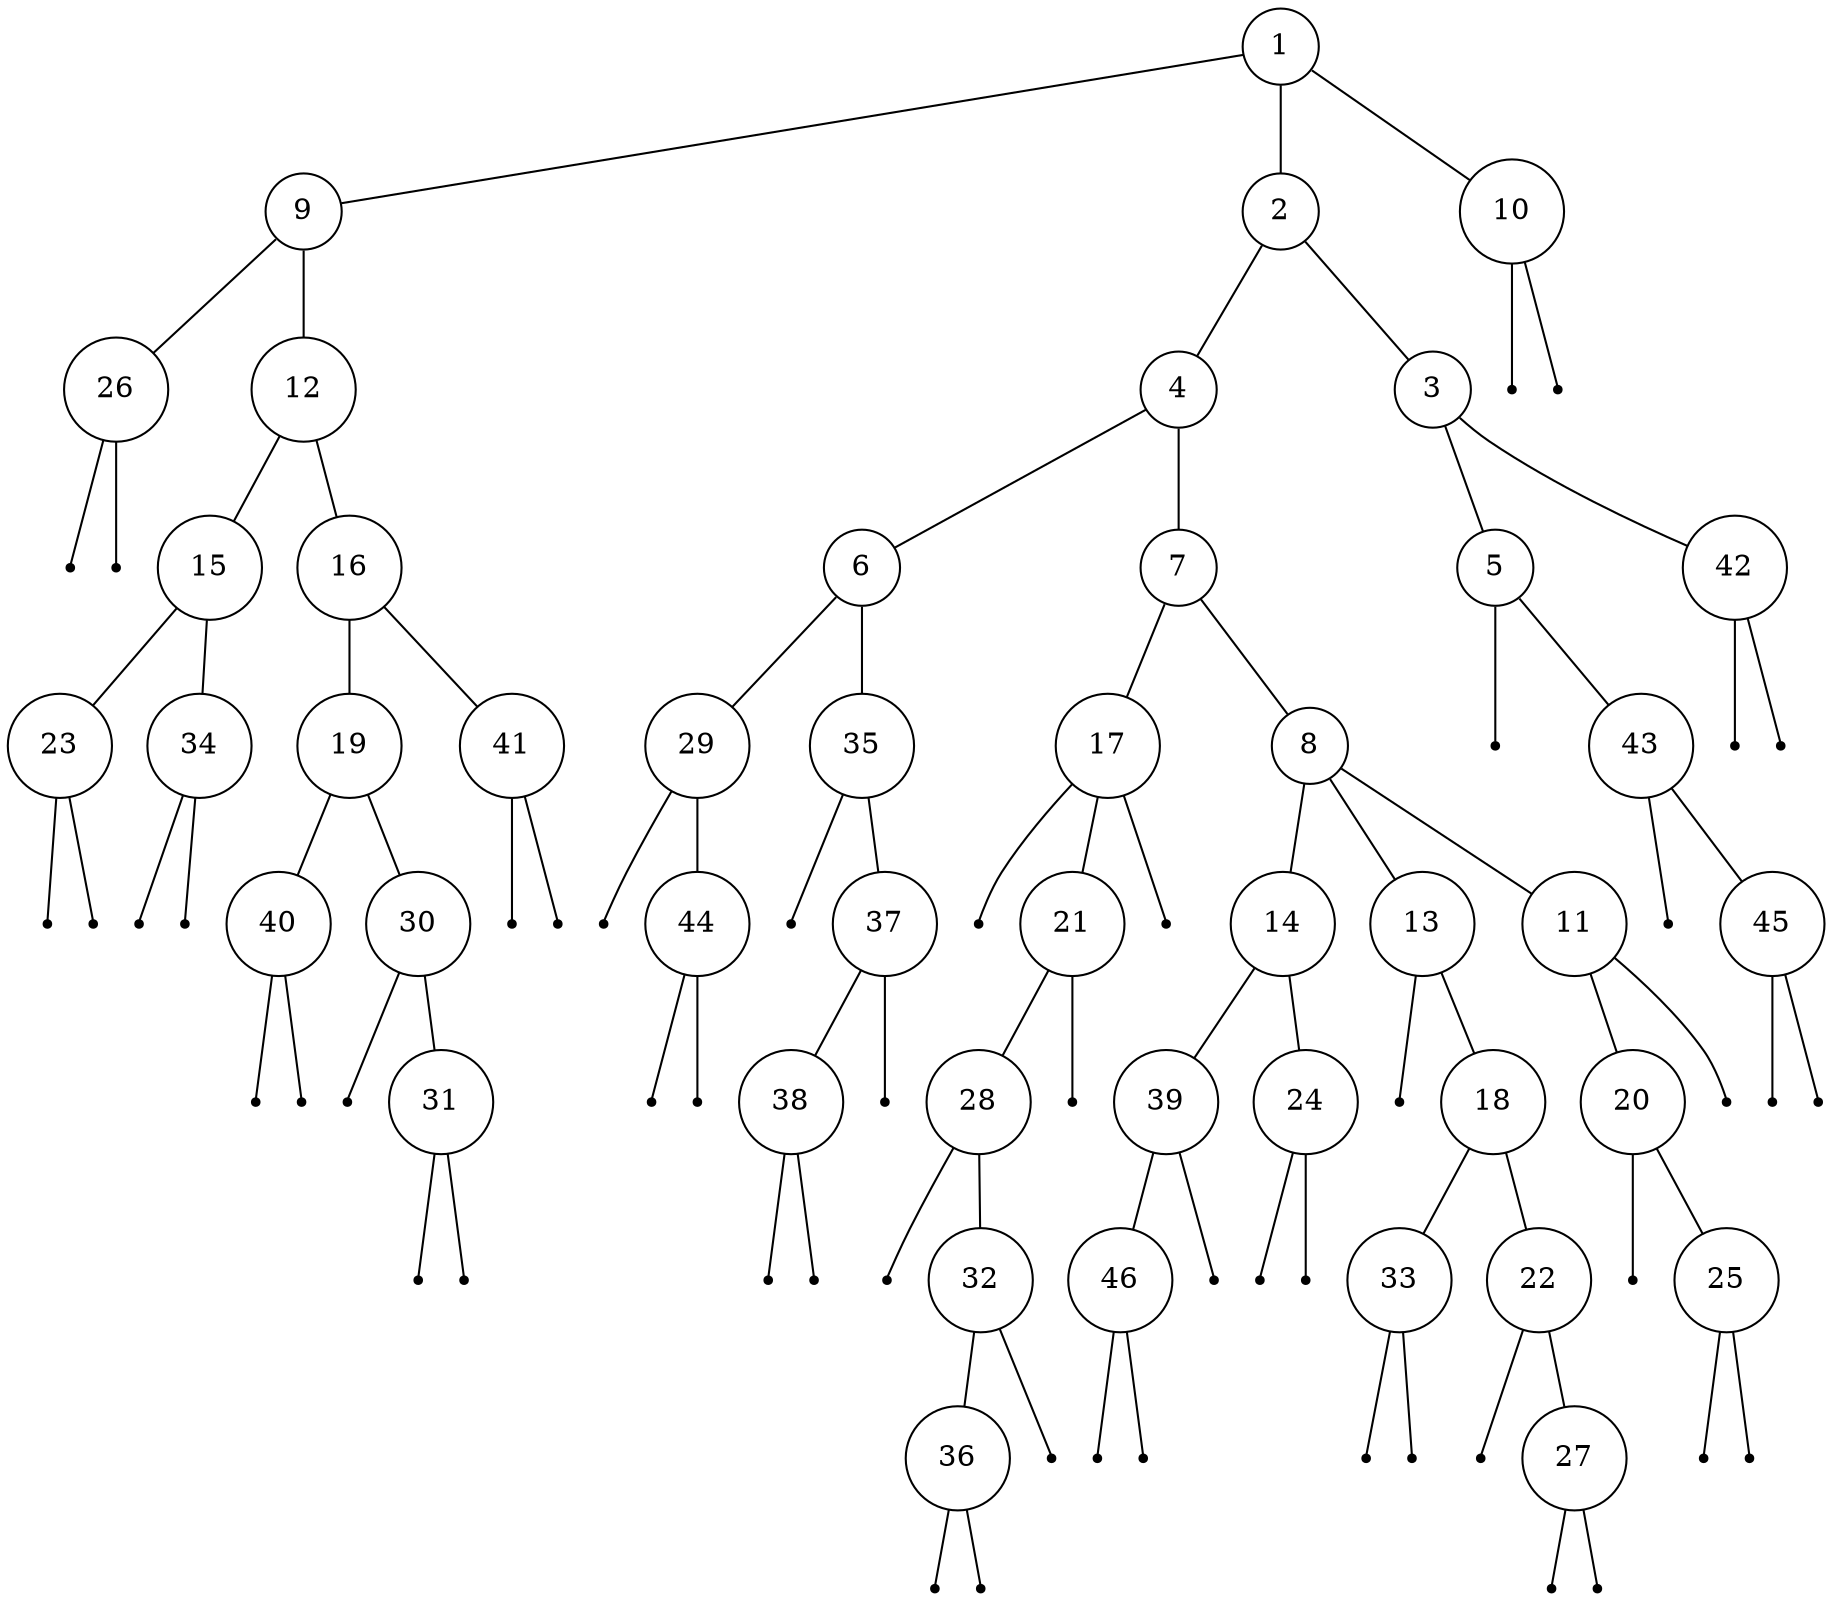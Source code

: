 digraph {
  edge [arrowhead = none, arrowtail=none];
treeimplementationSchroderTreeImpl7d4991ad [label="1", shape=circle, width=0.1];
treeimplementationSchroderTreeImpl7d4991ad -> treeimplementationSchroderTreeImpl28d93b30;
treeimplementationSchroderTreeImpl7d4991ad -> treeimplementationSchroderTreeImpl1b6d3586;
treeimplementationSchroderTreeImpl7d4991ad -> treeimplementationSchroderTreeImpl4554617c;
treeimplementationSchroderTreeImpl28d93b30 [label="9", shape=circle, width=0.1];
treeimplementationSchroderTreeImpl28d93b30 -> treeimplementationSchroderTreeImpl74a14482;
treeimplementationSchroderTreeImpl28d93b30 -> treeimplementationSchroderTreeImpl1540e19d;
treeimplementationSchroderTreeImpl74a14482 [label="26", shape=circle, width=0.1];
treeimplementationSchroderTreeImpl74a14482 -> treeimplementationSchroderTreeImpl677327b6;
treeimplementationSchroderTreeImpl74a14482 -> treeimplementationSchroderTreeImpl14ae5a5;
treeimplementationSchroderTreeImpl677327b6 [label="", shape=point];
treeimplementationSchroderTreeImpl14ae5a5 [label="", shape=point];
treeimplementationSchroderTreeImpl1540e19d [label="12", shape=circle, width=0.1];
treeimplementationSchroderTreeImpl1540e19d -> treeimplementationSchroderTreeImpl7f31245a;
treeimplementationSchroderTreeImpl1540e19d -> treeimplementationSchroderTreeImpl6d6f6e28;
treeimplementationSchroderTreeImpl7f31245a [label="15", shape=circle, width=0.1];
treeimplementationSchroderTreeImpl7f31245a -> treeimplementationSchroderTreeImpl135fbaa4;
treeimplementationSchroderTreeImpl7f31245a -> treeimplementationSchroderTreeImpl45ee12a7;
treeimplementationSchroderTreeImpl135fbaa4 [label="23", shape=circle, width=0.1];
treeimplementationSchroderTreeImpl135fbaa4 -> treeimplementationSchroderTreeImpl330bedb4;
treeimplementationSchroderTreeImpl135fbaa4 -> treeimplementationSchroderTreeImpl2503dbd3;
treeimplementationSchroderTreeImpl330bedb4 [label="", shape=point];
treeimplementationSchroderTreeImpl2503dbd3 [label="", shape=point];
treeimplementationSchroderTreeImpl45ee12a7 [label="34", shape=circle, width=0.1];
treeimplementationSchroderTreeImpl45ee12a7 -> treeimplementationSchroderTreeImpl4b67cf4d;
treeimplementationSchroderTreeImpl45ee12a7 -> treeimplementationSchroderTreeImpl7ea987ac;
treeimplementationSchroderTreeImpl4b67cf4d [label="", shape=point];
treeimplementationSchroderTreeImpl7ea987ac [label="", shape=point];
treeimplementationSchroderTreeImpl6d6f6e28 [label="16", shape=circle, width=0.1];
treeimplementationSchroderTreeImpl6d6f6e28 -> treeimplementationSchroderTreeImpl12a3a380;
treeimplementationSchroderTreeImpl6d6f6e28 -> treeimplementationSchroderTreeImpl29453f44;
treeimplementationSchroderTreeImpl12a3a380 [label="19", shape=circle, width=0.1];
treeimplementationSchroderTreeImpl12a3a380 -> treeimplementationSchroderTreeImpl5cad8086;
treeimplementationSchroderTreeImpl12a3a380 -> treeimplementationSchroderTreeImpl6e0be858;
treeimplementationSchroderTreeImpl5cad8086 [label="40", shape=circle, width=0.1];
treeimplementationSchroderTreeImpl5cad8086 -> treeimplementationSchroderTreeImpl61bbe9ba;
treeimplementationSchroderTreeImpl5cad8086 -> treeimplementationSchroderTreeImpl610455d6;
treeimplementationSchroderTreeImpl61bbe9ba [label="", shape=point];
treeimplementationSchroderTreeImpl610455d6 [label="", shape=point];
treeimplementationSchroderTreeImpl6e0be858 [label="30", shape=circle, width=0.1];
treeimplementationSchroderTreeImpl6e0be858 -> treeimplementationSchroderTreeImpl511d50c0;
treeimplementationSchroderTreeImpl6e0be858 -> treeimplementationSchroderTreeImpl60e53b93;
treeimplementationSchroderTreeImpl511d50c0 [label="", shape=point];
treeimplementationSchroderTreeImpl60e53b93 [label="31", shape=circle, width=0.1];
treeimplementationSchroderTreeImpl60e53b93 -> treeimplementationSchroderTreeImpl5e2de80c;
treeimplementationSchroderTreeImpl60e53b93 -> treeimplementationSchroderTreeImpl1d44bcfa;
treeimplementationSchroderTreeImpl5e2de80c [label="", shape=point];
treeimplementationSchroderTreeImpl1d44bcfa [label="", shape=point];
treeimplementationSchroderTreeImpl29453f44 [label="41", shape=circle, width=0.1];
treeimplementationSchroderTreeImpl29453f44 -> treeimplementationSchroderTreeImpl266474c2;
treeimplementationSchroderTreeImpl29453f44 -> treeimplementationSchroderTreeImpl6f94fa3e;
treeimplementationSchroderTreeImpl266474c2 [label="", shape=point];
treeimplementationSchroderTreeImpl6f94fa3e [label="", shape=point];
treeimplementationSchroderTreeImpl1b6d3586 [label="2", shape=circle, width=0.1];
treeimplementationSchroderTreeImpl1b6d3586 -> treeimplementationSchroderTreeImpl5e481248;
treeimplementationSchroderTreeImpl1b6d3586 -> treeimplementationSchroderTreeImpl66d3c617;
treeimplementationSchroderTreeImpl5e481248 [label="4", shape=circle, width=0.1];
treeimplementationSchroderTreeImpl5e481248 -> treeimplementationSchroderTreeImpl63947c6b;
treeimplementationSchroderTreeImpl5e481248 -> treeimplementationSchroderTreeImpl2b193f2d;
treeimplementationSchroderTreeImpl63947c6b [label="6", shape=circle, width=0.1];
treeimplementationSchroderTreeImpl63947c6b -> treeimplementationSchroderTreeImpl355da254;
treeimplementationSchroderTreeImpl63947c6b -> treeimplementationSchroderTreeImpl4dc63996;
treeimplementationSchroderTreeImpl355da254 [label="29", shape=circle, width=0.1];
treeimplementationSchroderTreeImpl355da254 -> treeimplementationSchroderTreeImpld716361;
treeimplementationSchroderTreeImpl355da254 -> treeimplementationSchroderTreeImpl6ff3c5b5;
treeimplementationSchroderTreeImpld716361 [label="", shape=point];
treeimplementationSchroderTreeImpl6ff3c5b5 [label="44", shape=circle, width=0.1];
treeimplementationSchroderTreeImpl6ff3c5b5 -> treeimplementationSchroderTreeImpl3764951d;
treeimplementationSchroderTreeImpl6ff3c5b5 -> treeimplementationSchroderTreeImpl4b1210ee;
treeimplementationSchroderTreeImpl3764951d [label="", shape=point];
treeimplementationSchroderTreeImpl4b1210ee [label="", shape=point];
treeimplementationSchroderTreeImpl4dc63996 [label="35", shape=circle, width=0.1];
treeimplementationSchroderTreeImpl4dc63996 -> treeimplementationSchroderTreeImpl4d7e1886;
treeimplementationSchroderTreeImpl4dc63996 -> treeimplementationSchroderTreeImpl3cd1a2f1;
treeimplementationSchroderTreeImpl4d7e1886 [label="", shape=point];
treeimplementationSchroderTreeImpl3cd1a2f1 [label="37", shape=circle, width=0.1];
treeimplementationSchroderTreeImpl3cd1a2f1 -> treeimplementationSchroderTreeImpl2f0e140b;
treeimplementationSchroderTreeImpl3cd1a2f1 -> treeimplementationSchroderTreeImpl7440e464;
treeimplementationSchroderTreeImpl2f0e140b [label="38", shape=circle, width=0.1];
treeimplementationSchroderTreeImpl2f0e140b -> treeimplementationSchroderTreeImpl49476842;
treeimplementationSchroderTreeImpl2f0e140b -> treeimplementationSchroderTreeImpl78308db1;
treeimplementationSchroderTreeImpl49476842 [label="", shape=point];
treeimplementationSchroderTreeImpl78308db1 [label="", shape=point];
treeimplementationSchroderTreeImpl7440e464 [label="", shape=point];
treeimplementationSchroderTreeImpl2b193f2d [label="7", shape=circle, width=0.1];
treeimplementationSchroderTreeImpl2b193f2d -> treeimplementationSchroderTreeImpl27c170f0;
treeimplementationSchroderTreeImpl2b193f2d -> treeimplementationSchroderTreeImpl5451c3a8;
treeimplementationSchroderTreeImpl27c170f0 [label="17", shape=circle, width=0.1];
treeimplementationSchroderTreeImpl27c170f0 -> treeimplementationSchroderTreeImpl2626b418;
treeimplementationSchroderTreeImpl27c170f0 -> treeimplementationSchroderTreeImpl5a07e868;
treeimplementationSchroderTreeImpl27c170f0 -> treeimplementationSchroderTreeImpl76ed5528;
treeimplementationSchroderTreeImpl2626b418 [label="", shape=point];
treeimplementationSchroderTreeImpl5a07e868 [label="21", shape=circle, width=0.1];
treeimplementationSchroderTreeImpl5a07e868 -> treeimplementationSchroderTreeImpl2c7b84de;
treeimplementationSchroderTreeImpl5a07e868 -> treeimplementationSchroderTreeImpl3fee733d;
treeimplementationSchroderTreeImpl2c7b84de [label="28", shape=circle, width=0.1];
treeimplementationSchroderTreeImpl2c7b84de -> treeimplementationSchroderTreeImpl5acf9800;
treeimplementationSchroderTreeImpl2c7b84de -> treeimplementationSchroderTreeImpl4617c264;
treeimplementationSchroderTreeImpl5acf9800 [label="", shape=point];
treeimplementationSchroderTreeImpl4617c264 [label="32", shape=circle, width=0.1];
treeimplementationSchroderTreeImpl4617c264 -> treeimplementationSchroderTreeImpl36baf30c;
treeimplementationSchroderTreeImpl4617c264 -> treeimplementationSchroderTreeImpl7a81197d;
treeimplementationSchroderTreeImpl36baf30c [label="36", shape=circle, width=0.1];
treeimplementationSchroderTreeImpl36baf30c -> treeimplementationSchroderTreeImpl5ca881b5;
treeimplementationSchroderTreeImpl36baf30c -> treeimplementationSchroderTreeImpl24d46ca6;
treeimplementationSchroderTreeImpl5ca881b5 [label="", shape=point];
treeimplementationSchroderTreeImpl24d46ca6 [label="", shape=point];
treeimplementationSchroderTreeImpl7a81197d [label="", shape=point];
treeimplementationSchroderTreeImpl3fee733d [label="", shape=point];
treeimplementationSchroderTreeImpl76ed5528 [label="", shape=point];
treeimplementationSchroderTreeImpl5451c3a8 [label="8", shape=circle, width=0.1];
treeimplementationSchroderTreeImpl5451c3a8 -> treeimplementationSchroderTreeImpl4517d9a3;
treeimplementationSchroderTreeImpl5451c3a8 -> treeimplementationSchroderTreeImpl372f7a8d;
treeimplementationSchroderTreeImpl5451c3a8 -> treeimplementationSchroderTreeImpl2f92e0f4;
treeimplementationSchroderTreeImpl4517d9a3 [label="14", shape=circle, width=0.1];
treeimplementationSchroderTreeImpl4517d9a3 -> treeimplementationSchroderTreeImpl28a418fc;
treeimplementationSchroderTreeImpl4517d9a3 -> treeimplementationSchroderTreeImpl5305068a;
treeimplementationSchroderTreeImpl28a418fc [label="39", shape=circle, width=0.1];
treeimplementationSchroderTreeImpl28a418fc -> treeimplementationSchroderTreeImpl1f32e575;
treeimplementationSchroderTreeImpl28a418fc -> treeimplementationSchroderTreeImpl279f2327;
treeimplementationSchroderTreeImpl1f32e575 [label="46", shape=circle, width=0.1];
treeimplementationSchroderTreeImpl1f32e575 -> treeimplementationSchroderTreeImpl2ff4acd0;
treeimplementationSchroderTreeImpl1f32e575 -> treeimplementationSchroderTreeImpl54bedef2;
treeimplementationSchroderTreeImpl2ff4acd0 [label="", shape=point];
treeimplementationSchroderTreeImpl54bedef2 [label="", shape=point];
treeimplementationSchroderTreeImpl279f2327 [label="", shape=point];
treeimplementationSchroderTreeImpl5305068a [label="24", shape=circle, width=0.1];
treeimplementationSchroderTreeImpl5305068a -> treeimplementationSchroderTreeImpl5caf905d;
treeimplementationSchroderTreeImpl5305068a -> treeimplementationSchroderTreeImpl27716f4;
treeimplementationSchroderTreeImpl5caf905d [label="", shape=point];
treeimplementationSchroderTreeImpl27716f4 [label="", shape=point];
treeimplementationSchroderTreeImpl372f7a8d [label="13", shape=circle, width=0.1];
treeimplementationSchroderTreeImpl372f7a8d -> treeimplementationSchroderTreeImpl8efb846;
treeimplementationSchroderTreeImpl372f7a8d -> treeimplementationSchroderTreeImpl2a84aee7;
treeimplementationSchroderTreeImpl8efb846 [label="", shape=point];
treeimplementationSchroderTreeImpl2a84aee7 [label="18", shape=circle, width=0.1];
treeimplementationSchroderTreeImpl2a84aee7 -> treeimplementationSchroderTreeImpla09ee92;
treeimplementationSchroderTreeImpl2a84aee7 -> treeimplementationSchroderTreeImpl30f39991;
treeimplementationSchroderTreeImpla09ee92 [label="33", shape=circle, width=0.1];
treeimplementationSchroderTreeImpla09ee92 -> treeimplementationSchroderTreeImpl452b3a41;
treeimplementationSchroderTreeImpla09ee92 -> treeimplementationSchroderTreeImpl4a574795;
treeimplementationSchroderTreeImpl452b3a41 [label="", shape=point];
treeimplementationSchroderTreeImpl4a574795 [label="", shape=point];
treeimplementationSchroderTreeImpl30f39991 [label="22", shape=circle, width=0.1];
treeimplementationSchroderTreeImpl30f39991 -> treeimplementationSchroderTreeImplf6f4d33;
treeimplementationSchroderTreeImpl30f39991 -> treeimplementationSchroderTreeImpl23fc625e;
treeimplementationSchroderTreeImplf6f4d33 [label="", shape=point];
treeimplementationSchroderTreeImpl23fc625e [label="27", shape=circle, width=0.1];
treeimplementationSchroderTreeImpl23fc625e -> treeimplementationSchroderTreeImpl3f99bd52;
treeimplementationSchroderTreeImpl23fc625e -> treeimplementationSchroderTreeImpl4f023edb;
treeimplementationSchroderTreeImpl3f99bd52 [label="", shape=point];
treeimplementationSchroderTreeImpl4f023edb [label="", shape=point];
treeimplementationSchroderTreeImpl2f92e0f4 [label="11", shape=circle, width=0.1];
treeimplementationSchroderTreeImpl2f92e0f4 -> treeimplementationSchroderTreeImpl3a71f4dd;
treeimplementationSchroderTreeImpl2f92e0f4 -> treeimplementationSchroderTreeImpl7adf9f5f;
treeimplementationSchroderTreeImpl3a71f4dd [label="20", shape=circle, width=0.1];
treeimplementationSchroderTreeImpl3a71f4dd -> treeimplementationSchroderTreeImpl85ede7b;
treeimplementationSchroderTreeImpl3a71f4dd -> treeimplementationSchroderTreeImpl5674cd4d;
treeimplementationSchroderTreeImpl85ede7b [label="", shape=point];
treeimplementationSchroderTreeImpl5674cd4d [label="25", shape=circle, width=0.1];
treeimplementationSchroderTreeImpl5674cd4d -> treeimplementationSchroderTreeImpl63961c42;
treeimplementationSchroderTreeImpl5674cd4d -> treeimplementationSchroderTreeImpl65b54208;
treeimplementationSchroderTreeImpl63961c42 [label="", shape=point];
treeimplementationSchroderTreeImpl65b54208 [label="", shape=point];
treeimplementationSchroderTreeImpl7adf9f5f [label="", shape=point];
treeimplementationSchroderTreeImpl66d3c617 [label="3", shape=circle, width=0.1];
treeimplementationSchroderTreeImpl66d3c617 -> treeimplementationSchroderTreeImpl1be6f5c3;
treeimplementationSchroderTreeImpl66d3c617 -> treeimplementationSchroderTreeImpl6b884d57;
treeimplementationSchroderTreeImpl1be6f5c3 [label="5", shape=circle, width=0.1];
treeimplementationSchroderTreeImpl1be6f5c3 -> treeimplementationSchroderTreeImpl38af3868;
treeimplementationSchroderTreeImpl1be6f5c3 -> treeimplementationSchroderTreeImpl77459877;
treeimplementationSchroderTreeImpl38af3868 [label="", shape=point];
treeimplementationSchroderTreeImpl77459877 [label="43", shape=circle, width=0.1];
treeimplementationSchroderTreeImpl77459877 -> treeimplementationSchroderTreeImpl5b2133b1;
treeimplementationSchroderTreeImpl77459877 -> treeimplementationSchroderTreeImpl72ea2f77;
treeimplementationSchroderTreeImpl5b2133b1 [label="", shape=point];
treeimplementationSchroderTreeImpl72ea2f77 [label="45", shape=circle, width=0.1];
treeimplementationSchroderTreeImpl72ea2f77 -> treeimplementationSchroderTreeImpl33c7353a;
treeimplementationSchroderTreeImpl72ea2f77 -> treeimplementationSchroderTreeImpl681a9515;
treeimplementationSchroderTreeImpl33c7353a [label="", shape=point];
treeimplementationSchroderTreeImpl681a9515 [label="", shape=point];
treeimplementationSchroderTreeImpl6b884d57 [label="42", shape=circle, width=0.1];
treeimplementationSchroderTreeImpl6b884d57 -> treeimplementationSchroderTreeImpl3af49f1c;
treeimplementationSchroderTreeImpl6b884d57 -> treeimplementationSchroderTreeImpl19469ea2;
treeimplementationSchroderTreeImpl3af49f1c [label="", shape=point];
treeimplementationSchroderTreeImpl19469ea2 [label="", shape=point];
treeimplementationSchroderTreeImpl4554617c [label="10", shape=circle, width=0.1];
treeimplementationSchroderTreeImpl4554617c -> treeimplementationSchroderTreeImpl13221655;
treeimplementationSchroderTreeImpl4554617c -> treeimplementationSchroderTreeImpl2f2c9b19;
treeimplementationSchroderTreeImpl13221655 [label="", shape=point];
treeimplementationSchroderTreeImpl2f2c9b19 [label="", shape=point];
}